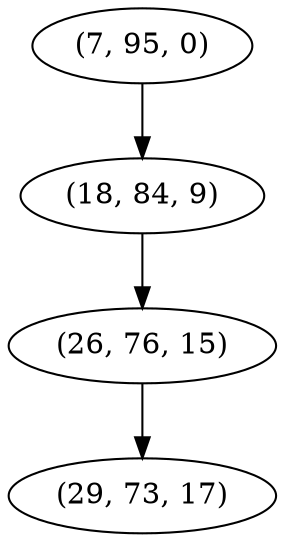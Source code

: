 digraph tree {
    "(7, 95, 0)";
    "(18, 84, 9)";
    "(26, 76, 15)";
    "(29, 73, 17)";
    "(7, 95, 0)" -> "(18, 84, 9)";
    "(18, 84, 9)" -> "(26, 76, 15)";
    "(26, 76, 15)" -> "(29, 73, 17)";
}
